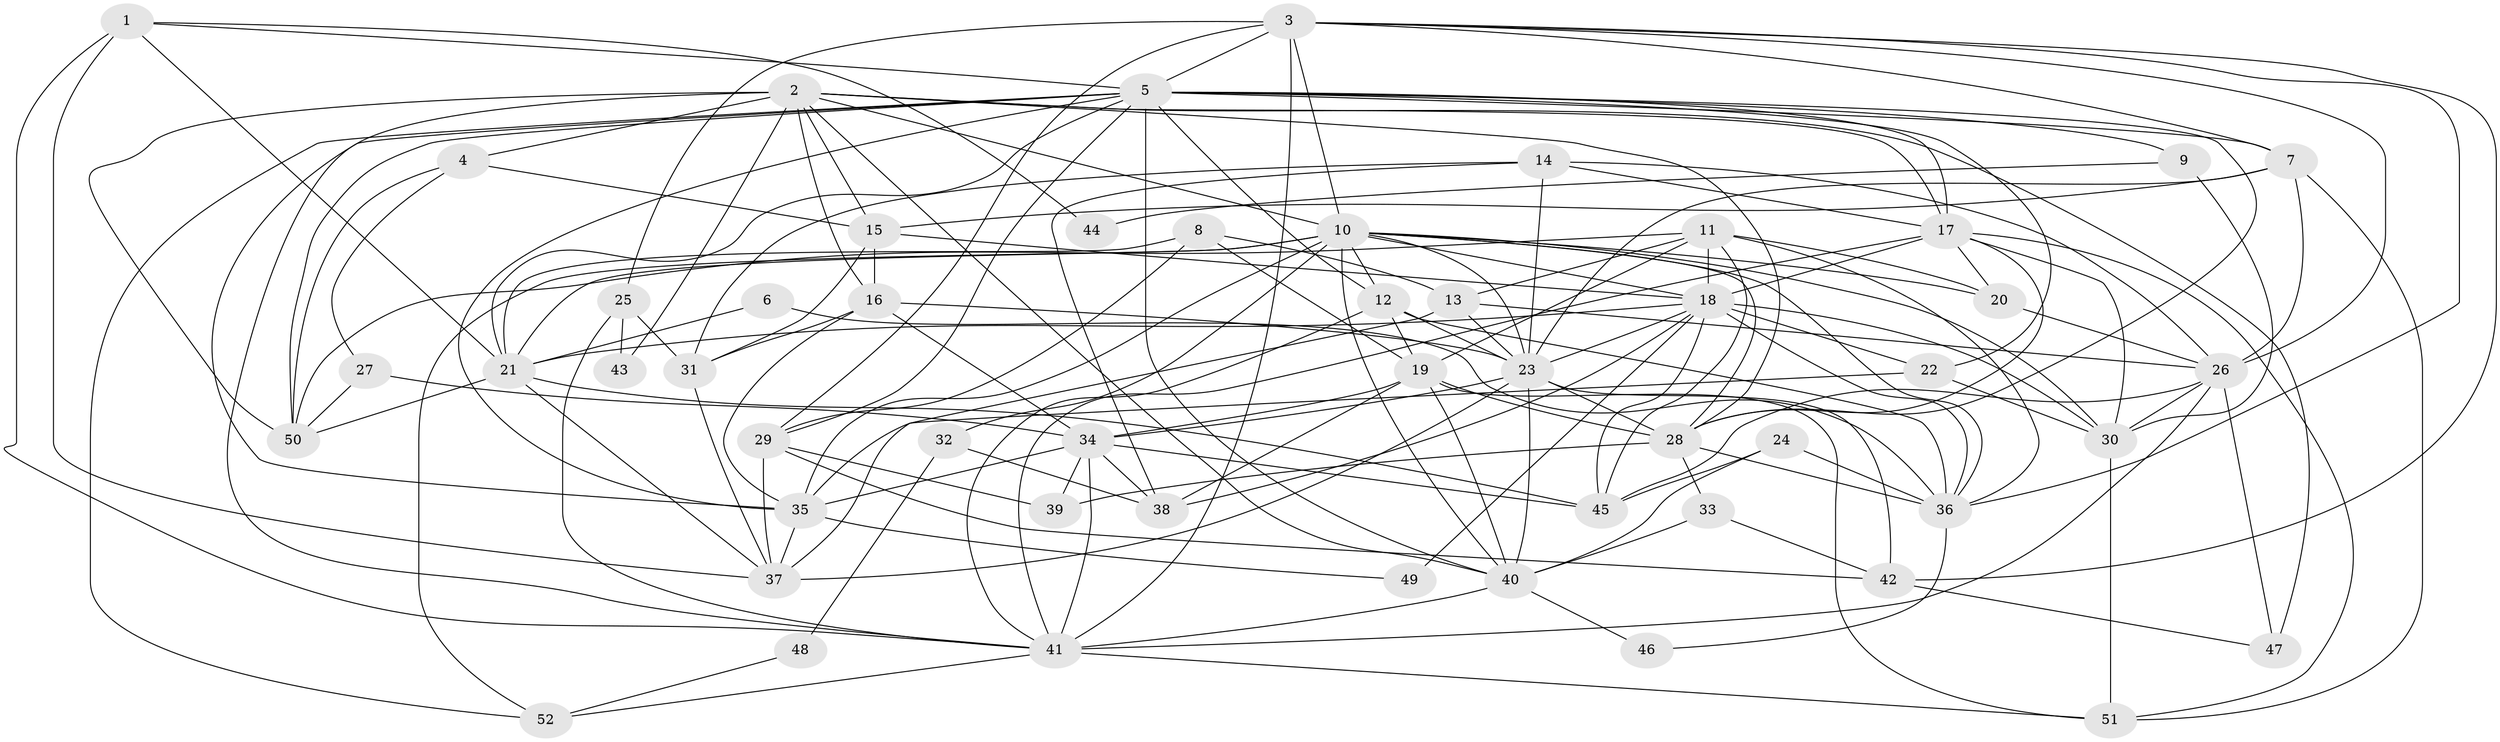 // original degree distribution, {6: 0.07751937984496124, 4: 0.27906976744186046, 2: 0.11627906976744186, 3: 0.3178294573643411, 7: 0.046511627906976744, 5: 0.13178294573643412, 8: 0.031007751937984496}
// Generated by graph-tools (version 1.1) at 2025/50/03/04/25 22:50:50]
// undirected, 52 vertices, 159 edges
graph export_dot {
  node [color=gray90,style=filled];
  1;
  2;
  3;
  4;
  5;
  6;
  7;
  8;
  9;
  10;
  11;
  12;
  13;
  14;
  15;
  16;
  17;
  18;
  19;
  20;
  21;
  22;
  23;
  24;
  25;
  26;
  27;
  28;
  29;
  30;
  31;
  32;
  33;
  34;
  35;
  36;
  37;
  38;
  39;
  40;
  41;
  42;
  43;
  44;
  45;
  46;
  47;
  48;
  49;
  50;
  51;
  52;
  1 -- 5 [weight=1.0];
  1 -- 21 [weight=2.0];
  1 -- 37 [weight=1.0];
  1 -- 41 [weight=1.0];
  1 -- 44 [weight=1.0];
  2 -- 4 [weight=1.0];
  2 -- 10 [weight=1.0];
  2 -- 15 [weight=1.0];
  2 -- 16 [weight=2.0];
  2 -- 17 [weight=1.0];
  2 -- 28 [weight=1.0];
  2 -- 35 [weight=1.0];
  2 -- 40 [weight=1.0];
  2 -- 43 [weight=1.0];
  2 -- 47 [weight=1.0];
  2 -- 50 [weight=1.0];
  3 -- 5 [weight=1.0];
  3 -- 7 [weight=1.0];
  3 -- 10 [weight=1.0];
  3 -- 25 [weight=1.0];
  3 -- 26 [weight=1.0];
  3 -- 29 [weight=1.0];
  3 -- 36 [weight=1.0];
  3 -- 41 [weight=3.0];
  3 -- 42 [weight=1.0];
  4 -- 15 [weight=1.0];
  4 -- 27 [weight=1.0];
  4 -- 50 [weight=1.0];
  5 -- 7 [weight=1.0];
  5 -- 9 [weight=1.0];
  5 -- 12 [weight=1.0];
  5 -- 17 [weight=1.0];
  5 -- 21 [weight=1.0];
  5 -- 22 [weight=1.0];
  5 -- 28 [weight=1.0];
  5 -- 29 [weight=1.0];
  5 -- 35 [weight=1.0];
  5 -- 40 [weight=1.0];
  5 -- 41 [weight=1.0];
  5 -- 50 [weight=1.0];
  5 -- 52 [weight=1.0];
  6 -- 21 [weight=1.0];
  6 -- 36 [weight=2.0];
  7 -- 15 [weight=1.0];
  7 -- 23 [weight=3.0];
  7 -- 26 [weight=1.0];
  7 -- 51 [weight=1.0];
  8 -- 13 [weight=1.0];
  8 -- 19 [weight=1.0];
  8 -- 21 [weight=1.0];
  8 -- 29 [weight=1.0];
  9 -- 30 [weight=1.0];
  9 -- 44 [weight=1.0];
  10 -- 12 [weight=1.0];
  10 -- 18 [weight=1.0];
  10 -- 20 [weight=1.0];
  10 -- 21 [weight=2.0];
  10 -- 23 [weight=1.0];
  10 -- 28 [weight=1.0];
  10 -- 30 [weight=1.0];
  10 -- 32 [weight=1.0];
  10 -- 35 [weight=2.0];
  10 -- 36 [weight=1.0];
  10 -- 40 [weight=1.0];
  10 -- 52 [weight=1.0];
  11 -- 13 [weight=1.0];
  11 -- 18 [weight=1.0];
  11 -- 19 [weight=1.0];
  11 -- 20 [weight=1.0];
  11 -- 36 [weight=1.0];
  11 -- 45 [weight=1.0];
  11 -- 50 [weight=1.0];
  12 -- 19 [weight=1.0];
  12 -- 23 [weight=1.0];
  12 -- 36 [weight=1.0];
  12 -- 41 [weight=1.0];
  13 -- 23 [weight=2.0];
  13 -- 26 [weight=1.0];
  13 -- 37 [weight=1.0];
  14 -- 17 [weight=1.0];
  14 -- 23 [weight=1.0];
  14 -- 26 [weight=1.0];
  14 -- 31 [weight=1.0];
  14 -- 38 [weight=1.0];
  15 -- 16 [weight=1.0];
  15 -- 18 [weight=1.0];
  15 -- 31 [weight=1.0];
  16 -- 23 [weight=1.0];
  16 -- 31 [weight=1.0];
  16 -- 34 [weight=1.0];
  16 -- 35 [weight=1.0];
  17 -- 18 [weight=2.0];
  17 -- 20 [weight=1.0];
  17 -- 28 [weight=2.0];
  17 -- 30 [weight=1.0];
  17 -- 41 [weight=1.0];
  17 -- 51 [weight=1.0];
  18 -- 21 [weight=1.0];
  18 -- 22 [weight=1.0];
  18 -- 23 [weight=1.0];
  18 -- 30 [weight=1.0];
  18 -- 36 [weight=1.0];
  18 -- 38 [weight=1.0];
  18 -- 45 [weight=2.0];
  18 -- 49 [weight=1.0];
  19 -- 28 [weight=1.0];
  19 -- 34 [weight=1.0];
  19 -- 38 [weight=1.0];
  19 -- 40 [weight=1.0];
  19 -- 51 [weight=1.0];
  20 -- 26 [weight=1.0];
  21 -- 37 [weight=1.0];
  21 -- 45 [weight=1.0];
  21 -- 50 [weight=1.0];
  22 -- 30 [weight=1.0];
  22 -- 35 [weight=1.0];
  23 -- 28 [weight=1.0];
  23 -- 34 [weight=2.0];
  23 -- 37 [weight=1.0];
  23 -- 40 [weight=1.0];
  23 -- 42 [weight=1.0];
  24 -- 36 [weight=1.0];
  24 -- 40 [weight=1.0];
  24 -- 45 [weight=1.0];
  25 -- 31 [weight=1.0];
  25 -- 41 [weight=2.0];
  25 -- 43 [weight=1.0];
  26 -- 30 [weight=1.0];
  26 -- 41 [weight=1.0];
  26 -- 45 [weight=1.0];
  26 -- 47 [weight=1.0];
  27 -- 34 [weight=1.0];
  27 -- 50 [weight=1.0];
  28 -- 33 [weight=1.0];
  28 -- 36 [weight=1.0];
  28 -- 39 [weight=2.0];
  29 -- 37 [weight=1.0];
  29 -- 39 [weight=1.0];
  29 -- 42 [weight=1.0];
  30 -- 51 [weight=1.0];
  31 -- 37 [weight=1.0];
  32 -- 38 [weight=1.0];
  32 -- 48 [weight=1.0];
  33 -- 40 [weight=1.0];
  33 -- 42 [weight=1.0];
  34 -- 35 [weight=1.0];
  34 -- 38 [weight=1.0];
  34 -- 39 [weight=1.0];
  34 -- 41 [weight=1.0];
  34 -- 45 [weight=1.0];
  35 -- 37 [weight=2.0];
  35 -- 49 [weight=1.0];
  36 -- 46 [weight=1.0];
  40 -- 41 [weight=1.0];
  40 -- 46 [weight=1.0];
  41 -- 51 [weight=1.0];
  41 -- 52 [weight=1.0];
  42 -- 47 [weight=1.0];
  48 -- 52 [weight=1.0];
}
